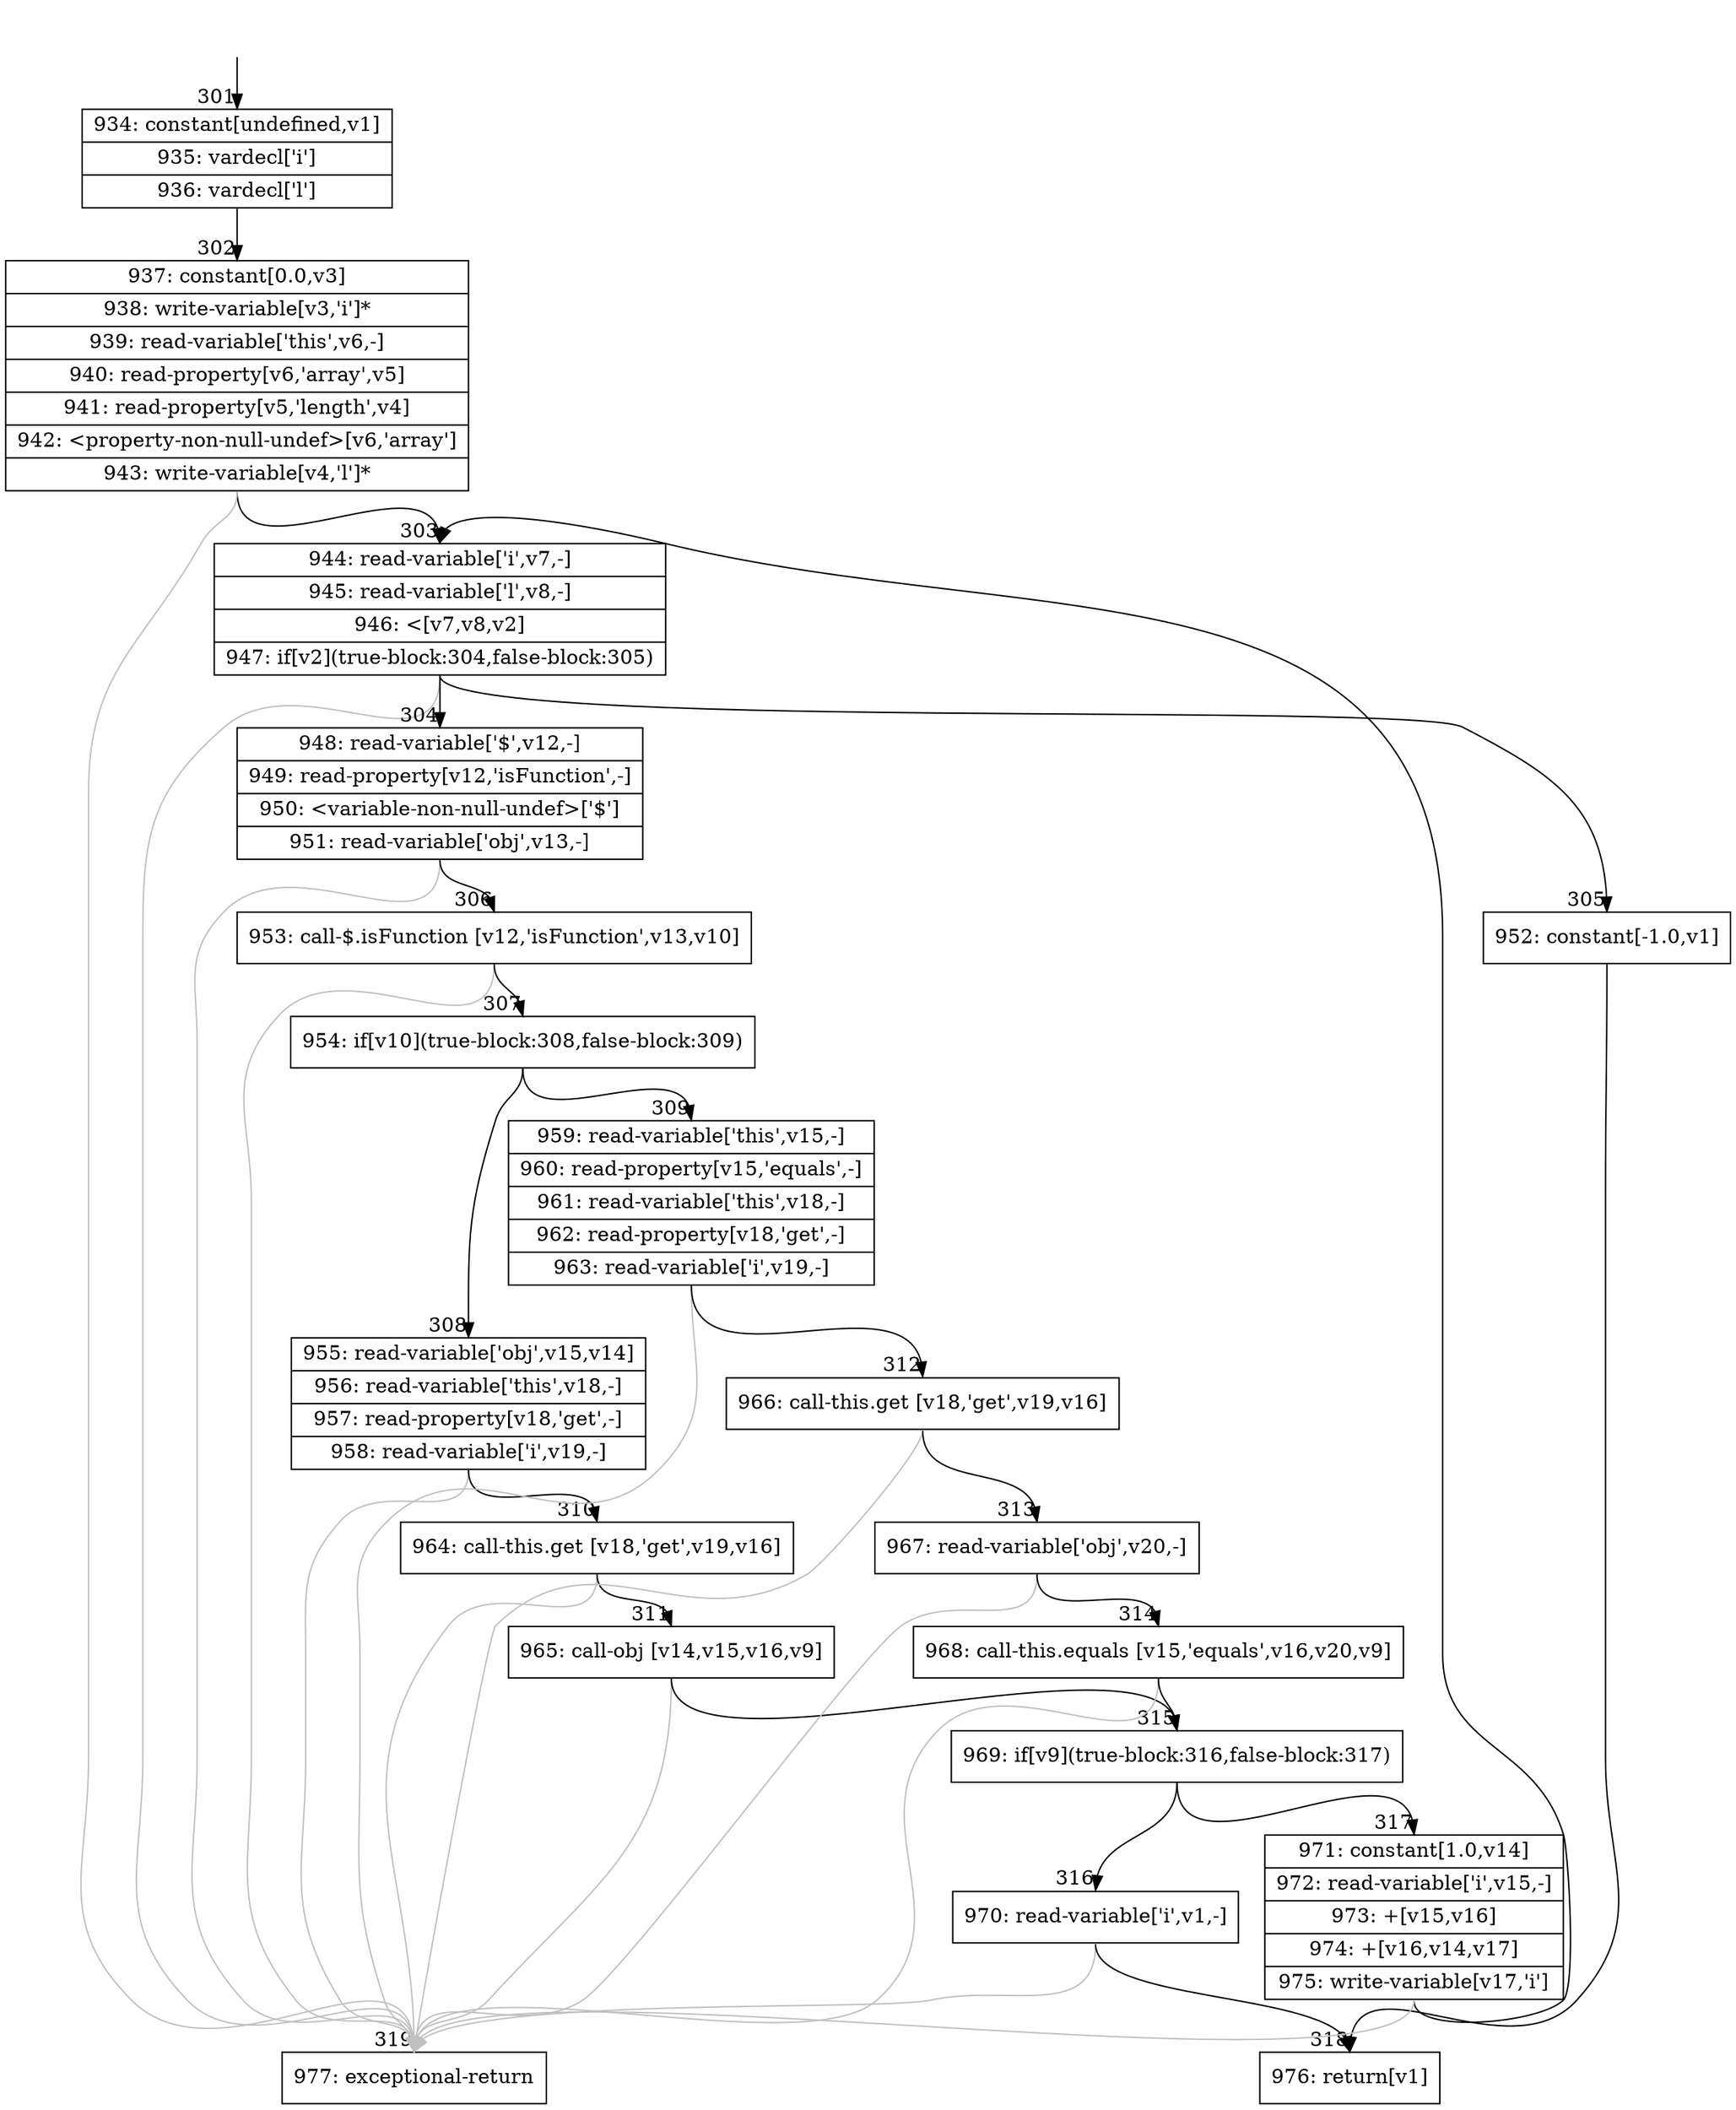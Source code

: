 digraph {
rankdir="TD"
BB_entry30[shape=none,label=""];
BB_entry30 -> BB301 [tailport=s, headport=n, headlabel="    301"]
BB301 [shape=record label="{934: constant[undefined,v1]|935: vardecl['i']|936: vardecl['l']}" ] 
BB301 -> BB302 [tailport=s, headport=n, headlabel="      302"]
BB302 [shape=record label="{937: constant[0.0,v3]|938: write-variable[v3,'i']*|939: read-variable['this',v6,-]|940: read-property[v6,'array',v5]|941: read-property[v5,'length',v4]|942: \<property-non-null-undef\>[v6,'array']|943: write-variable[v4,'l']*}" ] 
BB302 -> BB303 [tailport=s, headport=n, headlabel="      303"]
BB302 -> BB319 [tailport=s, headport=n, color=gray, headlabel="      319"]
BB303 [shape=record label="{944: read-variable['i',v7,-]|945: read-variable['l',v8,-]|946: \<[v7,v8,v2]|947: if[v2](true-block:304,false-block:305)}" ] 
BB303 -> BB304 [tailport=s, headport=n, headlabel="      304"]
BB303 -> BB305 [tailport=s, headport=n, headlabel="      305"]
BB303 -> BB319 [tailport=s, headport=n, color=gray]
BB304 [shape=record label="{948: read-variable['$',v12,-]|949: read-property[v12,'isFunction',-]|950: \<variable-non-null-undef\>['$']|951: read-variable['obj',v13,-]}" ] 
BB304 -> BB306 [tailport=s, headport=n, headlabel="      306"]
BB304 -> BB319 [tailport=s, headport=n, color=gray]
BB305 [shape=record label="{952: constant[-1.0,v1]}" ] 
BB305 -> BB318 [tailport=s, headport=n, headlabel="      318"]
BB306 [shape=record label="{953: call-$.isFunction [v12,'isFunction',v13,v10]}" ] 
BB306 -> BB307 [tailport=s, headport=n, headlabel="      307"]
BB306 -> BB319 [tailport=s, headport=n, color=gray]
BB307 [shape=record label="{954: if[v10](true-block:308,false-block:309)}" ] 
BB307 -> BB308 [tailport=s, headport=n, headlabel="      308"]
BB307 -> BB309 [tailport=s, headport=n, headlabel="      309"]
BB308 [shape=record label="{955: read-variable['obj',v15,v14]|956: read-variable['this',v18,-]|957: read-property[v18,'get',-]|958: read-variable['i',v19,-]}" ] 
BB308 -> BB310 [tailport=s, headport=n, headlabel="      310"]
BB308 -> BB319 [tailport=s, headport=n, color=gray]
BB309 [shape=record label="{959: read-variable['this',v15,-]|960: read-property[v15,'equals',-]|961: read-variable['this',v18,-]|962: read-property[v18,'get',-]|963: read-variable['i',v19,-]}" ] 
BB309 -> BB312 [tailport=s, headport=n, headlabel="      312"]
BB309 -> BB319 [tailport=s, headport=n, color=gray]
BB310 [shape=record label="{964: call-this.get [v18,'get',v19,v16]}" ] 
BB310 -> BB311 [tailport=s, headport=n, headlabel="      311"]
BB310 -> BB319 [tailport=s, headport=n, color=gray]
BB311 [shape=record label="{965: call-obj [v14,v15,v16,v9]}" ] 
BB311 -> BB315 [tailport=s, headport=n, headlabel="      315"]
BB311 -> BB319 [tailport=s, headport=n, color=gray]
BB312 [shape=record label="{966: call-this.get [v18,'get',v19,v16]}" ] 
BB312 -> BB313 [tailport=s, headport=n, headlabel="      313"]
BB312 -> BB319 [tailport=s, headport=n, color=gray]
BB313 [shape=record label="{967: read-variable['obj',v20,-]}" ] 
BB313 -> BB314 [tailport=s, headport=n, headlabel="      314"]
BB313 -> BB319 [tailport=s, headport=n, color=gray]
BB314 [shape=record label="{968: call-this.equals [v15,'equals',v16,v20,v9]}" ] 
BB314 -> BB315 [tailport=s, headport=n]
BB314 -> BB319 [tailport=s, headport=n, color=gray]
BB315 [shape=record label="{969: if[v9](true-block:316,false-block:317)}" ] 
BB315 -> BB316 [tailport=s, headport=n, headlabel="      316"]
BB315 -> BB317 [tailport=s, headport=n, headlabel="      317"]
BB316 [shape=record label="{970: read-variable['i',v1,-]}" ] 
BB316 -> BB318 [tailport=s, headport=n]
BB316 -> BB319 [tailport=s, headport=n, color=gray]
BB317 [shape=record label="{971: constant[1.0,v14]|972: read-variable['i',v15,-]|973: +[v15,v16]|974: +[v16,v14,v17]|975: write-variable[v17,'i']}" ] 
BB317 -> BB303 [tailport=s, headport=n]
BB317 -> BB319 [tailport=s, headport=n, color=gray]
BB318 [shape=record label="{976: return[v1]}" ] 
BB319 [shape=record label="{977: exceptional-return}" ] 
//#$~ 274
}
